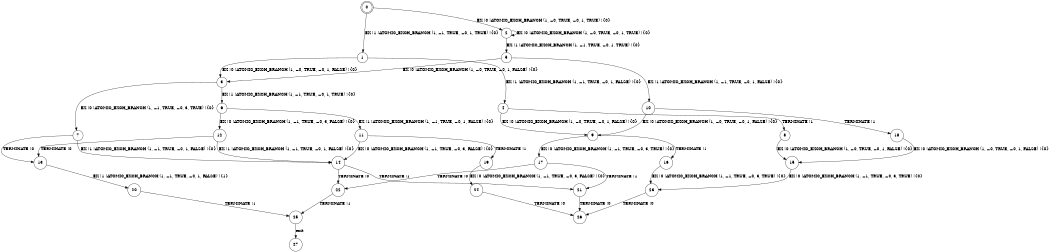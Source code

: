 digraph BCG {
size = "7, 10.5";
center = TRUE;
node [shape = circle];
0 [peripheries = 2];
0 -> 1 [label = "EX !1 !ATOMIC_EXCH_BRANCH (1, +1, TRUE, +0, 1, TRUE) !{0}"];
0 -> 2 [label = "EX !0 !ATOMIC_EXCH_BRANCH (1, +0, TRUE, +0, 1, TRUE) !{0}"];
1 -> 3 [label = "EX !0 !ATOMIC_EXCH_BRANCH (1, +0, TRUE, +0, 1, FALSE) !{0}"];
1 -> 4 [label = "EX !1 !ATOMIC_EXCH_BRANCH (1, +1, TRUE, +0, 1, FALSE) !{0}"];
2 -> 5 [label = "EX !1 !ATOMIC_EXCH_BRANCH (1, +1, TRUE, +0, 1, TRUE) !{0}"];
2 -> 2 [label = "EX !0 !ATOMIC_EXCH_BRANCH (1, +0, TRUE, +0, 1, TRUE) !{0}"];
3 -> 6 [label = "EX !1 !ATOMIC_EXCH_BRANCH (1, +1, TRUE, +0, 1, TRUE) !{0}"];
3 -> 7 [label = "EX !0 !ATOMIC_EXCH_BRANCH (1, +1, TRUE, +0, 3, TRUE) !{0}"];
4 -> 8 [label = "TERMINATE !1"];
4 -> 9 [label = "EX !0 !ATOMIC_EXCH_BRANCH (1, +0, TRUE, +0, 1, FALSE) !{0}"];
5 -> 10 [label = "EX !1 !ATOMIC_EXCH_BRANCH (1, +1, TRUE, +0, 1, FALSE) !{0}"];
5 -> 3 [label = "EX !0 !ATOMIC_EXCH_BRANCH (1, +0, TRUE, +0, 1, FALSE) !{0}"];
6 -> 11 [label = "EX !1 !ATOMIC_EXCH_BRANCH (1, +1, TRUE, +0, 1, FALSE) !{0}"];
6 -> 12 [label = "EX !0 !ATOMIC_EXCH_BRANCH (1, +1, TRUE, +0, 3, FALSE) !{0}"];
7 -> 13 [label = "TERMINATE !0"];
7 -> 14 [label = "EX !1 !ATOMIC_EXCH_BRANCH (1, +1, TRUE, +0, 1, FALSE) !{0}"];
8 -> 15 [label = "EX !0 !ATOMIC_EXCH_BRANCH (1, +0, TRUE, +0, 1, FALSE) !{0}"];
9 -> 16 [label = "TERMINATE !1"];
9 -> 17 [label = "EX !0 !ATOMIC_EXCH_BRANCH (1, +1, TRUE, +0, 3, TRUE) !{0}"];
10 -> 18 [label = "TERMINATE !1"];
10 -> 9 [label = "EX !0 !ATOMIC_EXCH_BRANCH (1, +0, TRUE, +0, 1, FALSE) !{0}"];
11 -> 19 [label = "TERMINATE !1"];
11 -> 14 [label = "EX !0 !ATOMIC_EXCH_BRANCH (1, +1, TRUE, +0, 3, FALSE) !{0}"];
12 -> 13 [label = "TERMINATE !0"];
12 -> 14 [label = "EX !1 !ATOMIC_EXCH_BRANCH (1, +1, TRUE, +0, 1, FALSE) !{0}"];
13 -> 20 [label = "EX !1 !ATOMIC_EXCH_BRANCH (1, +1, TRUE, +0, 1, FALSE) !{1}"];
14 -> 21 [label = "TERMINATE !1"];
14 -> 22 [label = "TERMINATE !0"];
15 -> 23 [label = "EX !0 !ATOMIC_EXCH_BRANCH (1, +1, TRUE, +0, 3, TRUE) !{0}"];
16 -> 23 [label = "EX !0 !ATOMIC_EXCH_BRANCH (1, +1, TRUE, +0, 3, TRUE) !{0}"];
17 -> 21 [label = "TERMINATE !1"];
17 -> 22 [label = "TERMINATE !0"];
18 -> 15 [label = "EX !0 !ATOMIC_EXCH_BRANCH (1, +0, TRUE, +0, 1, FALSE) !{0}"];
19 -> 24 [label = "EX !0 !ATOMIC_EXCH_BRANCH (1, +1, TRUE, +0, 3, FALSE) !{0}"];
20 -> 25 [label = "TERMINATE !1"];
21 -> 26 [label = "TERMINATE !0"];
22 -> 25 [label = "TERMINATE !1"];
23 -> 26 [label = "TERMINATE !0"];
24 -> 26 [label = "TERMINATE !0"];
25 -> 27 [label = "exit"];
}

